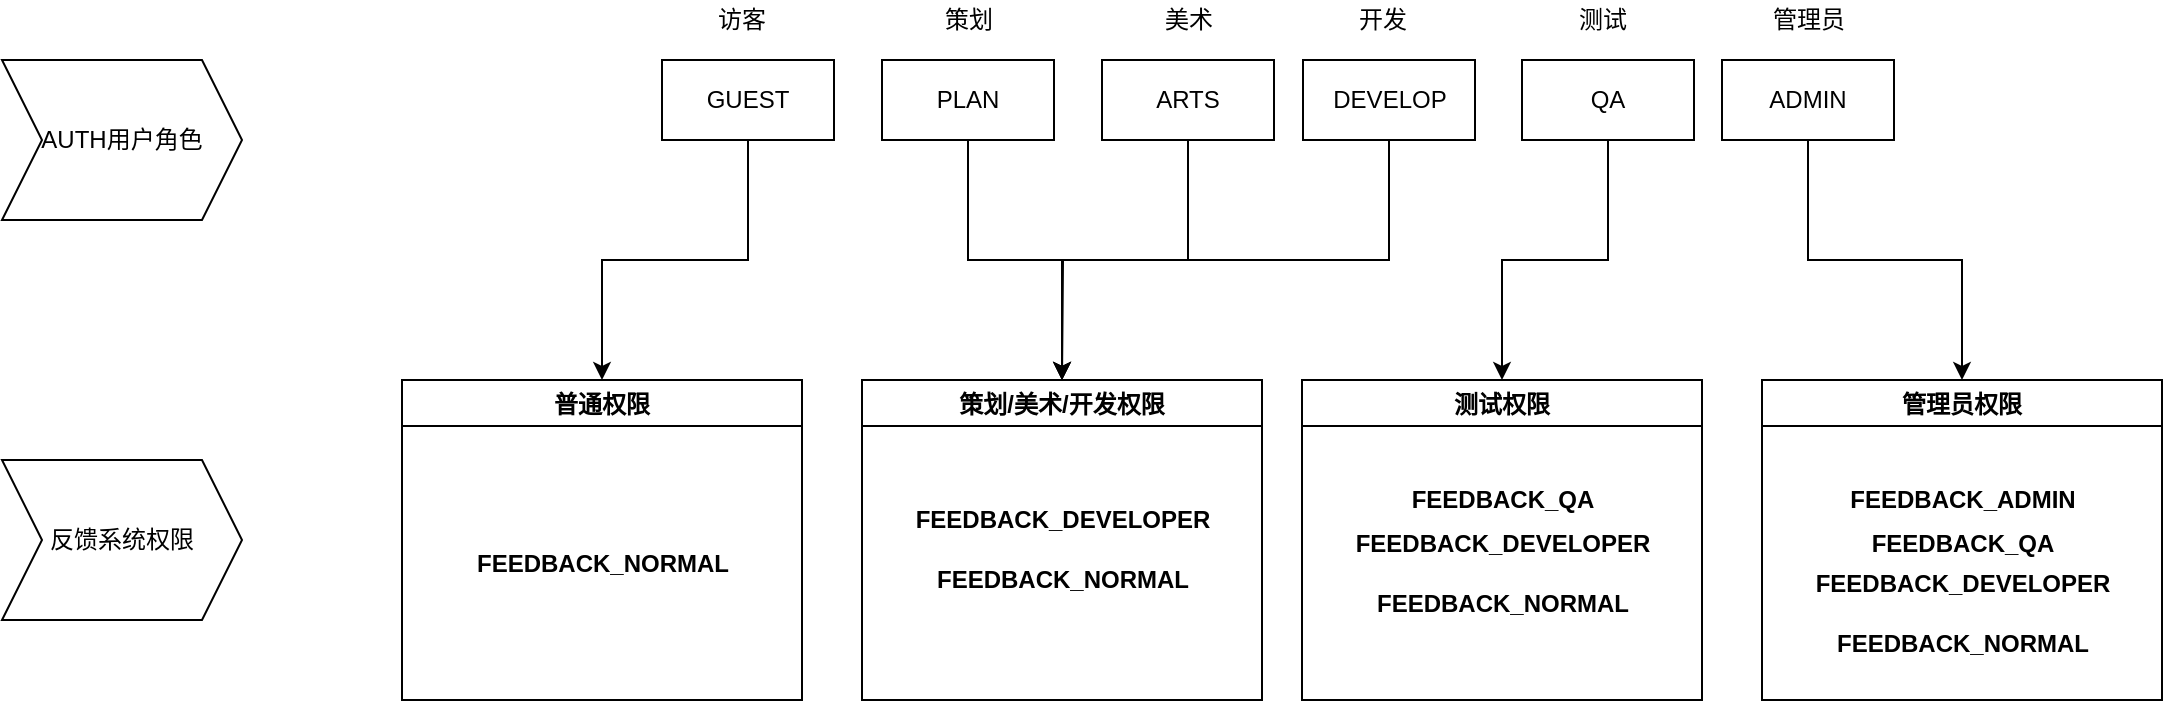 <mxfile version="15.3.0" type="github">
  <diagram id="5iMPpPeAcKOTN70CdIQC" name="第 1 页">
    <mxGraphModel dx="1331" dy="726" grid="1" gridSize="10" guides="1" tooltips="1" connect="1" arrows="1" fold="1" page="1" pageScale="1" pageWidth="1654" pageHeight="2336" math="0" shadow="0">
      <root>
        <mxCell id="0" />
        <mxCell id="1" parent="0" />
        <mxCell id="r5gvzB6quPmWb3v7Rt3p-36" style="edgeStyle=orthogonalEdgeStyle;rounded=0;orthogonalLoop=1;jettySize=auto;html=1;exitX=0.5;exitY=1;exitDx=0;exitDy=0;" edge="1" parent="1" source="qs06Boqaz2v2HVn0pkcw-1" target="r5gvzB6quPmWb3v7Rt3p-31">
          <mxGeometry relative="1" as="geometry" />
        </mxCell>
        <mxCell id="qs06Boqaz2v2HVn0pkcw-1" value="GUEST" style="rounded=0;whiteSpace=wrap;html=1;" parent="1" vertex="1">
          <mxGeometry x="370" y="150" width="86" height="40" as="geometry" />
        </mxCell>
        <mxCell id="r5gvzB6quPmWb3v7Rt3p-41" style="edgeStyle=orthogonalEdgeStyle;rounded=0;orthogonalLoop=1;jettySize=auto;html=1;exitX=0.5;exitY=1;exitDx=0;exitDy=0;" edge="1" parent="1" source="r5gvzB6quPmWb3v7Rt3p-3" target="r5gvzB6quPmWb3v7Rt3p-16">
          <mxGeometry relative="1" as="geometry" />
        </mxCell>
        <mxCell id="r5gvzB6quPmWb3v7Rt3p-3" value="ADMIN" style="rounded=0;whiteSpace=wrap;html=1;" vertex="1" parent="1">
          <mxGeometry x="900" y="150" width="86" height="40" as="geometry" />
        </mxCell>
        <mxCell id="r5gvzB6quPmWb3v7Rt3p-39" style="edgeStyle=orthogonalEdgeStyle;rounded=0;orthogonalLoop=1;jettySize=auto;html=1;exitX=0.5;exitY=1;exitDx=0;exitDy=0;" edge="1" parent="1" source="r5gvzB6quPmWb3v7Rt3p-4">
          <mxGeometry relative="1" as="geometry">
            <mxPoint x="570" y="310" as="targetPoint" />
          </mxGeometry>
        </mxCell>
        <mxCell id="r5gvzB6quPmWb3v7Rt3p-4" value="DEVELOP" style="rounded=0;whiteSpace=wrap;html=1;" vertex="1" parent="1">
          <mxGeometry x="690.5" y="150" width="86" height="40" as="geometry" />
        </mxCell>
        <mxCell id="r5gvzB6quPmWb3v7Rt3p-38" style="edgeStyle=orthogonalEdgeStyle;rounded=0;orthogonalLoop=1;jettySize=auto;html=1;exitX=0.5;exitY=1;exitDx=0;exitDy=0;entryX=0.5;entryY=0;entryDx=0;entryDy=0;" edge="1" parent="1" source="r5gvzB6quPmWb3v7Rt3p-5" target="r5gvzB6quPmWb3v7Rt3p-27">
          <mxGeometry relative="1" as="geometry" />
        </mxCell>
        <mxCell id="r5gvzB6quPmWb3v7Rt3p-5" value="ARTS" style="rounded=0;whiteSpace=wrap;html=1;" vertex="1" parent="1">
          <mxGeometry x="590" y="150" width="86" height="40" as="geometry" />
        </mxCell>
        <mxCell id="r5gvzB6quPmWb3v7Rt3p-40" style="edgeStyle=orthogonalEdgeStyle;rounded=0;orthogonalLoop=1;jettySize=auto;html=1;exitX=0.5;exitY=1;exitDx=0;exitDy=0;entryX=0.5;entryY=0;entryDx=0;entryDy=0;" edge="1" parent="1" source="r5gvzB6quPmWb3v7Rt3p-8" target="r5gvzB6quPmWb3v7Rt3p-22">
          <mxGeometry relative="1" as="geometry" />
        </mxCell>
        <mxCell id="r5gvzB6quPmWb3v7Rt3p-8" value="QA" style="rounded=0;whiteSpace=wrap;html=1;" vertex="1" parent="1">
          <mxGeometry x="800" y="150" width="86" height="40" as="geometry" />
        </mxCell>
        <mxCell id="r5gvzB6quPmWb3v7Rt3p-37" style="edgeStyle=orthogonalEdgeStyle;rounded=0;orthogonalLoop=1;jettySize=auto;html=1;exitX=0.5;exitY=1;exitDx=0;exitDy=0;entryX=0.5;entryY=0;entryDx=0;entryDy=0;" edge="1" parent="1" source="r5gvzB6quPmWb3v7Rt3p-9" target="r5gvzB6quPmWb3v7Rt3p-27">
          <mxGeometry relative="1" as="geometry" />
        </mxCell>
        <mxCell id="r5gvzB6quPmWb3v7Rt3p-9" value="PLAN" style="rounded=0;whiteSpace=wrap;html=1;" vertex="1" parent="1">
          <mxGeometry x="480" y="150" width="86" height="40" as="geometry" />
        </mxCell>
        <mxCell id="r5gvzB6quPmWb3v7Rt3p-10" value="访客" style="text;html=1;strokeColor=none;fillColor=none;align=center;verticalAlign=middle;whiteSpace=wrap;rounded=0;" vertex="1" parent="1">
          <mxGeometry x="390" y="120" width="40" height="20" as="geometry" />
        </mxCell>
        <mxCell id="r5gvzB6quPmWb3v7Rt3p-11" value="策划" style="text;html=1;align=center;verticalAlign=middle;resizable=0;points=[];autosize=1;strokeColor=none;fillColor=none;" vertex="1" parent="1">
          <mxGeometry x="503" y="120" width="40" height="20" as="geometry" />
        </mxCell>
        <mxCell id="r5gvzB6quPmWb3v7Rt3p-12" value="美术" style="text;html=1;align=center;verticalAlign=middle;resizable=0;points=[];autosize=1;strokeColor=none;fillColor=none;" vertex="1" parent="1">
          <mxGeometry x="613" y="120" width="40" height="20" as="geometry" />
        </mxCell>
        <mxCell id="r5gvzB6quPmWb3v7Rt3p-13" value="开发" style="text;html=1;align=center;verticalAlign=middle;resizable=0;points=[];autosize=1;strokeColor=none;fillColor=none;" vertex="1" parent="1">
          <mxGeometry x="710" y="120" width="40" height="20" as="geometry" />
        </mxCell>
        <mxCell id="r5gvzB6quPmWb3v7Rt3p-14" value="测试" style="text;html=1;align=center;verticalAlign=middle;resizable=0;points=[];autosize=1;strokeColor=none;fillColor=none;" vertex="1" parent="1">
          <mxGeometry x="820" y="120" width="40" height="20" as="geometry" />
        </mxCell>
        <mxCell id="r5gvzB6quPmWb3v7Rt3p-15" value="管理员" style="text;html=1;align=center;verticalAlign=middle;resizable=0;points=[];autosize=1;strokeColor=none;fillColor=none;" vertex="1" parent="1">
          <mxGeometry x="918" y="120" width="50" height="20" as="geometry" />
        </mxCell>
        <mxCell id="r5gvzB6quPmWb3v7Rt3p-16" value="管理员权限" style="swimlane;" vertex="1" parent="1">
          <mxGeometry x="920" y="310" width="200" height="160" as="geometry" />
        </mxCell>
        <mxCell id="r5gvzB6quPmWb3v7Rt3p-19" value="&lt;span style=&quot;font-weight: 700&quot;&gt;FEEDBACK_QA&lt;/span&gt;" style="text;html=1;align=center;verticalAlign=middle;resizable=0;points=[];autosize=1;strokeColor=none;fillColor=none;" vertex="1" parent="r5gvzB6quPmWb3v7Rt3p-16">
          <mxGeometry x="45" y="72" width="110" height="20" as="geometry" />
        </mxCell>
        <mxCell id="r5gvzB6quPmWb3v7Rt3p-20" value="&lt;span style=&quot;font-weight: 700&quot;&gt;FEEDBACK_DEVELOPER&lt;/span&gt;" style="text;html=1;align=center;verticalAlign=middle;resizable=0;points=[];autosize=1;strokeColor=none;fillColor=none;" vertex="1" parent="r5gvzB6quPmWb3v7Rt3p-16">
          <mxGeometry x="20" y="92" width="160" height="20" as="geometry" />
        </mxCell>
        <mxCell id="r5gvzB6quPmWb3v7Rt3p-21" value="&lt;span style=&quot;font-weight: 700&quot;&gt;FEEDBACK_NORMAL&lt;/span&gt;" style="text;html=1;align=center;verticalAlign=middle;resizable=0;points=[];autosize=1;strokeColor=none;fillColor=none;" vertex="1" parent="r5gvzB6quPmWb3v7Rt3p-16">
          <mxGeometry x="30" y="122" width="140" height="20" as="geometry" />
        </mxCell>
        <mxCell id="r5gvzB6quPmWb3v7Rt3p-18" value="&lt;span style=&quot;font-weight: 700&quot;&gt;FEEDBACK_ADMIN&lt;/span&gt;" style="text;html=1;align=center;verticalAlign=middle;resizable=0;points=[];autosize=1;strokeColor=none;fillColor=none;" vertex="1" parent="1">
          <mxGeometry x="955" y="360" width="130" height="20" as="geometry" />
        </mxCell>
        <mxCell id="r5gvzB6quPmWb3v7Rt3p-22" value="测试权限" style="swimlane;" vertex="1" parent="1">
          <mxGeometry x="690" y="310" width="200" height="160" as="geometry" />
        </mxCell>
        <mxCell id="r5gvzB6quPmWb3v7Rt3p-23" value="&lt;span style=&quot;font-weight: 700&quot;&gt;FEEDBACK_QA&lt;/span&gt;" style="text;html=1;align=center;verticalAlign=middle;resizable=0;points=[];autosize=1;strokeColor=none;fillColor=none;" vertex="1" parent="r5gvzB6quPmWb3v7Rt3p-22">
          <mxGeometry x="45" y="50" width="110" height="20" as="geometry" />
        </mxCell>
        <mxCell id="r5gvzB6quPmWb3v7Rt3p-24" value="&lt;span style=&quot;font-weight: 700&quot;&gt;FEEDBACK_DEVELOPER&lt;/span&gt;" style="text;html=1;align=center;verticalAlign=middle;resizable=0;points=[];autosize=1;strokeColor=none;fillColor=none;" vertex="1" parent="r5gvzB6quPmWb3v7Rt3p-22">
          <mxGeometry x="20" y="72" width="160" height="20" as="geometry" />
        </mxCell>
        <mxCell id="r5gvzB6quPmWb3v7Rt3p-25" value="&lt;span style=&quot;font-weight: 700&quot;&gt;FEEDBACK_NORMAL&lt;/span&gt;" style="text;html=1;align=center;verticalAlign=middle;resizable=0;points=[];autosize=1;strokeColor=none;fillColor=none;" vertex="1" parent="r5gvzB6quPmWb3v7Rt3p-22">
          <mxGeometry x="30" y="102" width="140" height="20" as="geometry" />
        </mxCell>
        <mxCell id="r5gvzB6quPmWb3v7Rt3p-27" value="策划/美术/开发权限" style="swimlane;" vertex="1" parent="1">
          <mxGeometry x="470" y="310" width="200" height="160" as="geometry" />
        </mxCell>
        <mxCell id="r5gvzB6quPmWb3v7Rt3p-29" value="&lt;span style=&quot;font-weight: 700&quot;&gt;FEEDBACK_DEVELOPER&lt;/span&gt;" style="text;html=1;align=center;verticalAlign=middle;resizable=0;points=[];autosize=1;strokeColor=none;fillColor=none;" vertex="1" parent="r5gvzB6quPmWb3v7Rt3p-27">
          <mxGeometry x="20" y="60" width="160" height="20" as="geometry" />
        </mxCell>
        <mxCell id="r5gvzB6quPmWb3v7Rt3p-30" value="&lt;span style=&quot;font-weight: 700&quot;&gt;FEEDBACK_NORMAL&lt;/span&gt;" style="text;html=1;align=center;verticalAlign=middle;resizable=0;points=[];autosize=1;strokeColor=none;fillColor=none;" vertex="1" parent="r5gvzB6quPmWb3v7Rt3p-27">
          <mxGeometry x="30" y="90" width="140" height="20" as="geometry" />
        </mxCell>
        <mxCell id="r5gvzB6quPmWb3v7Rt3p-31" value="普通权限" style="swimlane;" vertex="1" parent="1">
          <mxGeometry x="240" y="310" width="200" height="160" as="geometry" />
        </mxCell>
        <mxCell id="r5gvzB6quPmWb3v7Rt3p-33" value="&lt;span style=&quot;font-weight: 700&quot;&gt;FEEDBACK_NORMAL&lt;/span&gt;" style="text;html=1;align=center;verticalAlign=middle;resizable=0;points=[];autosize=1;strokeColor=none;fillColor=none;" vertex="1" parent="r5gvzB6quPmWb3v7Rt3p-31">
          <mxGeometry x="30" y="82" width="140" height="20" as="geometry" />
        </mxCell>
        <mxCell id="r5gvzB6quPmWb3v7Rt3p-34" value="AUTH用户角色" style="shape=step;perimeter=stepPerimeter;whiteSpace=wrap;html=1;fixedSize=1;" vertex="1" parent="1">
          <mxGeometry x="40" y="150" width="120" height="80" as="geometry" />
        </mxCell>
        <mxCell id="r5gvzB6quPmWb3v7Rt3p-35" value="反馈系统权限" style="shape=step;perimeter=stepPerimeter;whiteSpace=wrap;html=1;fixedSize=1;" vertex="1" parent="1">
          <mxGeometry x="40" y="350" width="120" height="80" as="geometry" />
        </mxCell>
      </root>
    </mxGraphModel>
  </diagram>
</mxfile>
